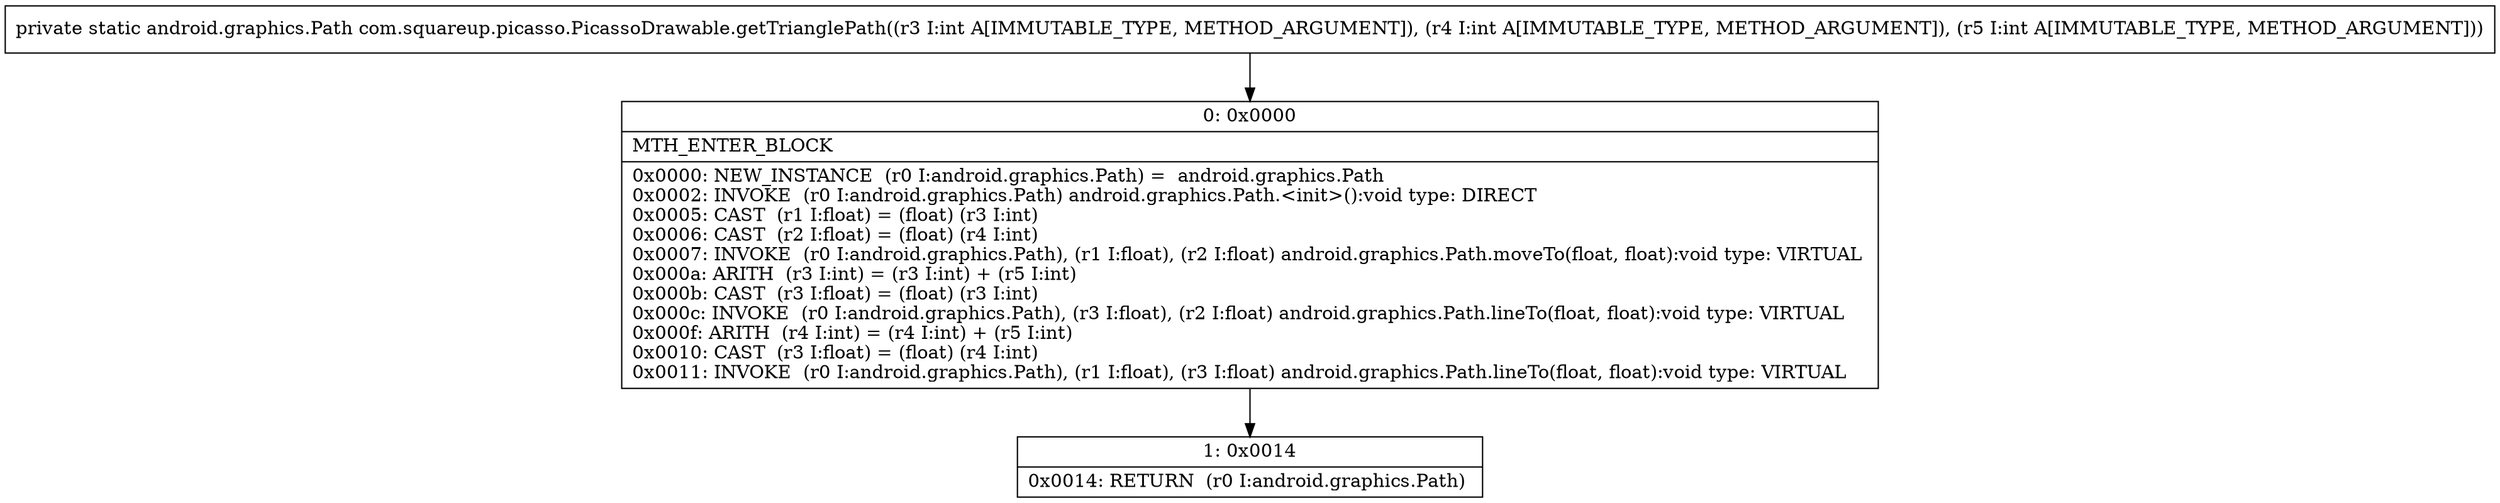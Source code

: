 digraph "CFG forcom.squareup.picasso.PicassoDrawable.getTrianglePath(III)Landroid\/graphics\/Path;" {
Node_0 [shape=record,label="{0\:\ 0x0000|MTH_ENTER_BLOCK\l|0x0000: NEW_INSTANCE  (r0 I:android.graphics.Path) =  android.graphics.Path \l0x0002: INVOKE  (r0 I:android.graphics.Path) android.graphics.Path.\<init\>():void type: DIRECT \l0x0005: CAST  (r1 I:float) = (float) (r3 I:int) \l0x0006: CAST  (r2 I:float) = (float) (r4 I:int) \l0x0007: INVOKE  (r0 I:android.graphics.Path), (r1 I:float), (r2 I:float) android.graphics.Path.moveTo(float, float):void type: VIRTUAL \l0x000a: ARITH  (r3 I:int) = (r3 I:int) + (r5 I:int) \l0x000b: CAST  (r3 I:float) = (float) (r3 I:int) \l0x000c: INVOKE  (r0 I:android.graphics.Path), (r3 I:float), (r2 I:float) android.graphics.Path.lineTo(float, float):void type: VIRTUAL \l0x000f: ARITH  (r4 I:int) = (r4 I:int) + (r5 I:int) \l0x0010: CAST  (r3 I:float) = (float) (r4 I:int) \l0x0011: INVOKE  (r0 I:android.graphics.Path), (r1 I:float), (r3 I:float) android.graphics.Path.lineTo(float, float):void type: VIRTUAL \l}"];
Node_1 [shape=record,label="{1\:\ 0x0014|0x0014: RETURN  (r0 I:android.graphics.Path) \l}"];
MethodNode[shape=record,label="{private static android.graphics.Path com.squareup.picasso.PicassoDrawable.getTrianglePath((r3 I:int A[IMMUTABLE_TYPE, METHOD_ARGUMENT]), (r4 I:int A[IMMUTABLE_TYPE, METHOD_ARGUMENT]), (r5 I:int A[IMMUTABLE_TYPE, METHOD_ARGUMENT])) }"];
MethodNode -> Node_0;
Node_0 -> Node_1;
}


